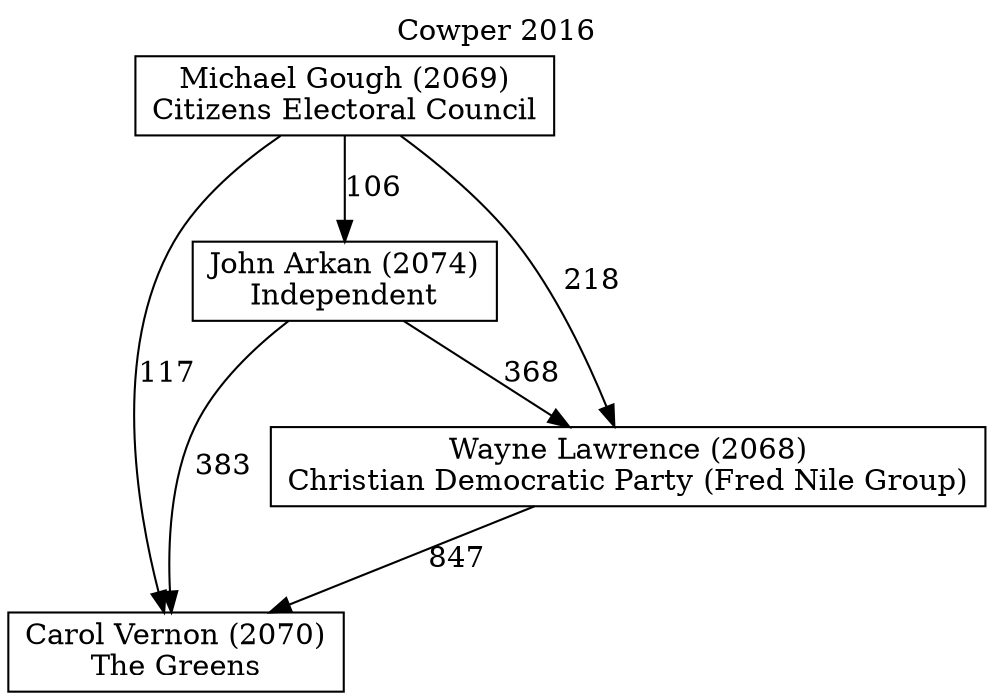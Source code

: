 // House preference flow
digraph "Carol Vernon (2070)_Cowper_2016" {
	graph [label="Cowper 2016" labelloc=t mclimit=10]
	node [shape=box]
	"Michael Gough (2069)" [label="Michael Gough (2069)
Citizens Electoral Council"]
	"John Arkan (2074)" [label="John Arkan (2074)
Independent"]
	"Carol Vernon (2070)" [label="Carol Vernon (2070)
The Greens"]
	"Wayne Lawrence (2068)" [label="Wayne Lawrence (2068)
Christian Democratic Party (Fred Nile Group)"]
	"John Arkan (2074)" -> "Carol Vernon (2070)" [label=383]
	"Michael Gough (2069)" -> "Carol Vernon (2070)" [label=117]
	"Michael Gough (2069)" -> "John Arkan (2074)" [label=106]
	"John Arkan (2074)" -> "Wayne Lawrence (2068)" [label=368]
	"Wayne Lawrence (2068)" -> "Carol Vernon (2070)" [label=847]
	"Michael Gough (2069)" -> "Wayne Lawrence (2068)" [label=218]
}
